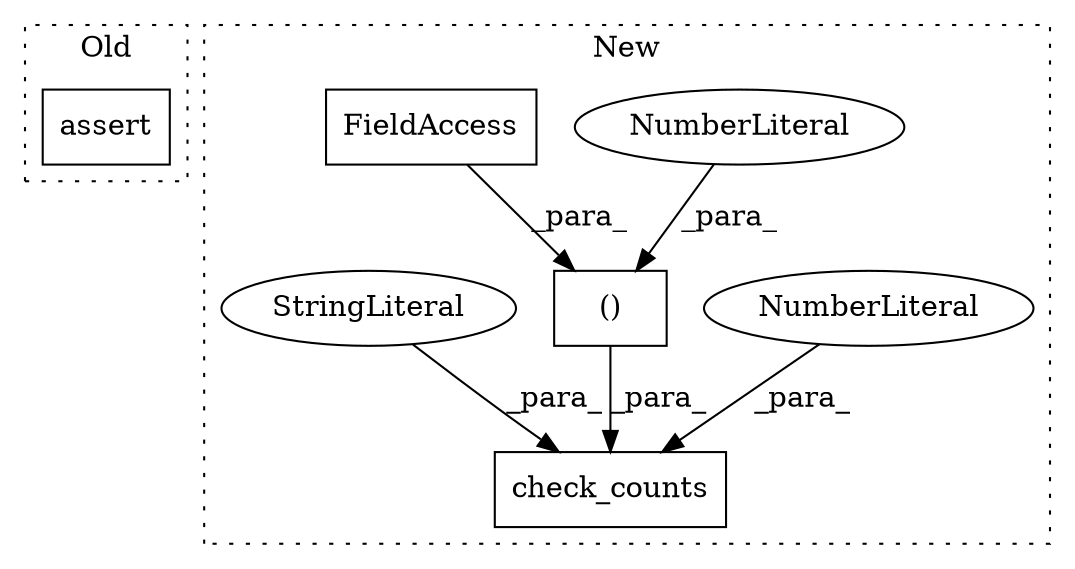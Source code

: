 digraph G {
subgraph cluster0 {
1 [label="assert" a="6" s="16987" l="7" shape="box"];
label = "Old";
style="dotted";
}
subgraph cluster1 {
2 [label="check_counts" a="32" s="17768,17852" l="13,1" shape="box"];
3 [label="()" a="106" s="17816" l="34" shape="box"];
4 [label="NumberLiteral" a="34" s="17849" l="1" shape="ellipse"];
5 [label="NumberLiteral" a="34" s="17799" l="1" shape="ellipse"];
6 [label="FieldAccess" a="22" s="17816" l="20" shape="box"];
7 [label="StringLiteral" a="45" s="17795" l="3" shape="ellipse"];
label = "New";
style="dotted";
}
3 -> 2 [label="_para_"];
4 -> 3 [label="_para_"];
5 -> 2 [label="_para_"];
6 -> 3 [label="_para_"];
7 -> 2 [label="_para_"];
}